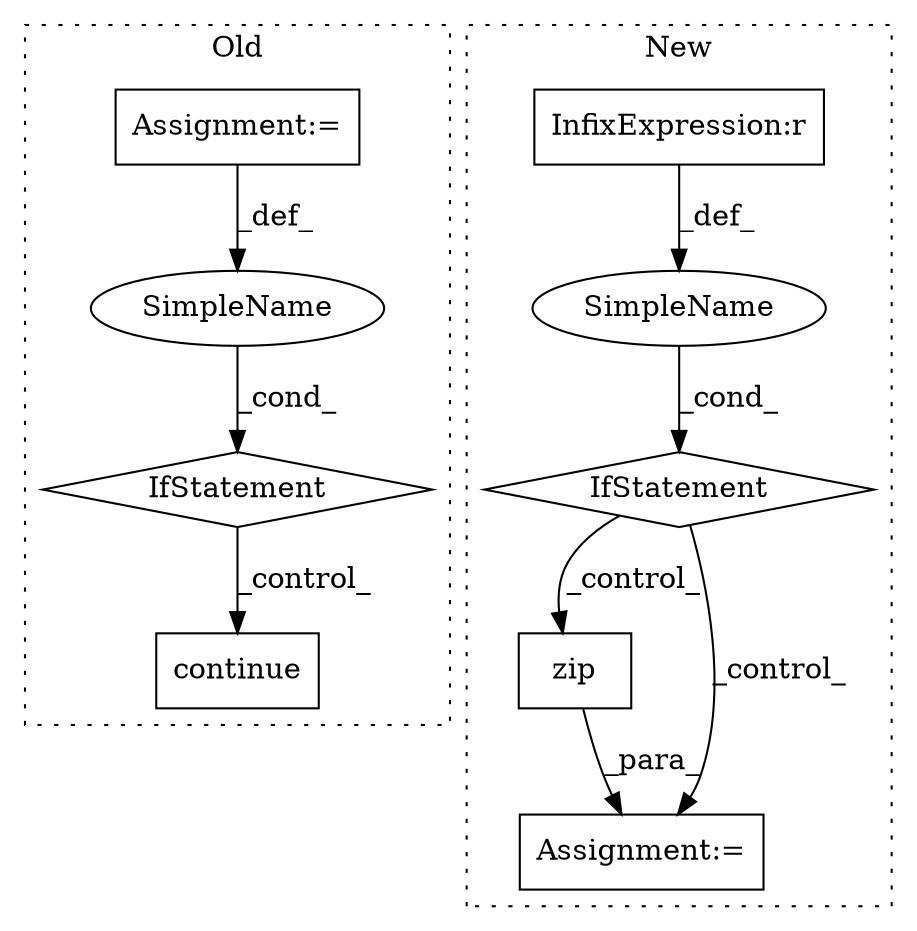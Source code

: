 digraph G {
subgraph cluster0 {
1 [label="continue" a="18" s="12614" l="9" shape="box"];
3 [label="IfStatement" a="25" s="12592,12602" l="4,2" shape="diamond"];
4 [label="SimpleName" a="42" s="" l="" shape="ellipse"];
9 [label="Assignment:=" a="7" s="12346,12586" l="77,-2" shape="box"];
label = "Old";
style="dotted";
}
subgraph cluster1 {
2 [label="zip" a="32" s="17522,17574" l="4,1" shape="box"];
5 [label="Assignment:=" a="7" s="17435,17575" l="71,2" shape="box"];
6 [label="SimpleName" a="42" s="" l="" shape="ellipse"];
7 [label="IfStatement" a="25" s="17386,17402" l="4,2" shape="diamond"];
8 [label="InfixExpression:r" a="27" s="17394" l="4" shape="box"];
label = "New";
style="dotted";
}
2 -> 5 [label="_para_"];
3 -> 1 [label="_control_"];
4 -> 3 [label="_cond_"];
6 -> 7 [label="_cond_"];
7 -> 2 [label="_control_"];
7 -> 5 [label="_control_"];
8 -> 6 [label="_def_"];
9 -> 4 [label="_def_"];
}